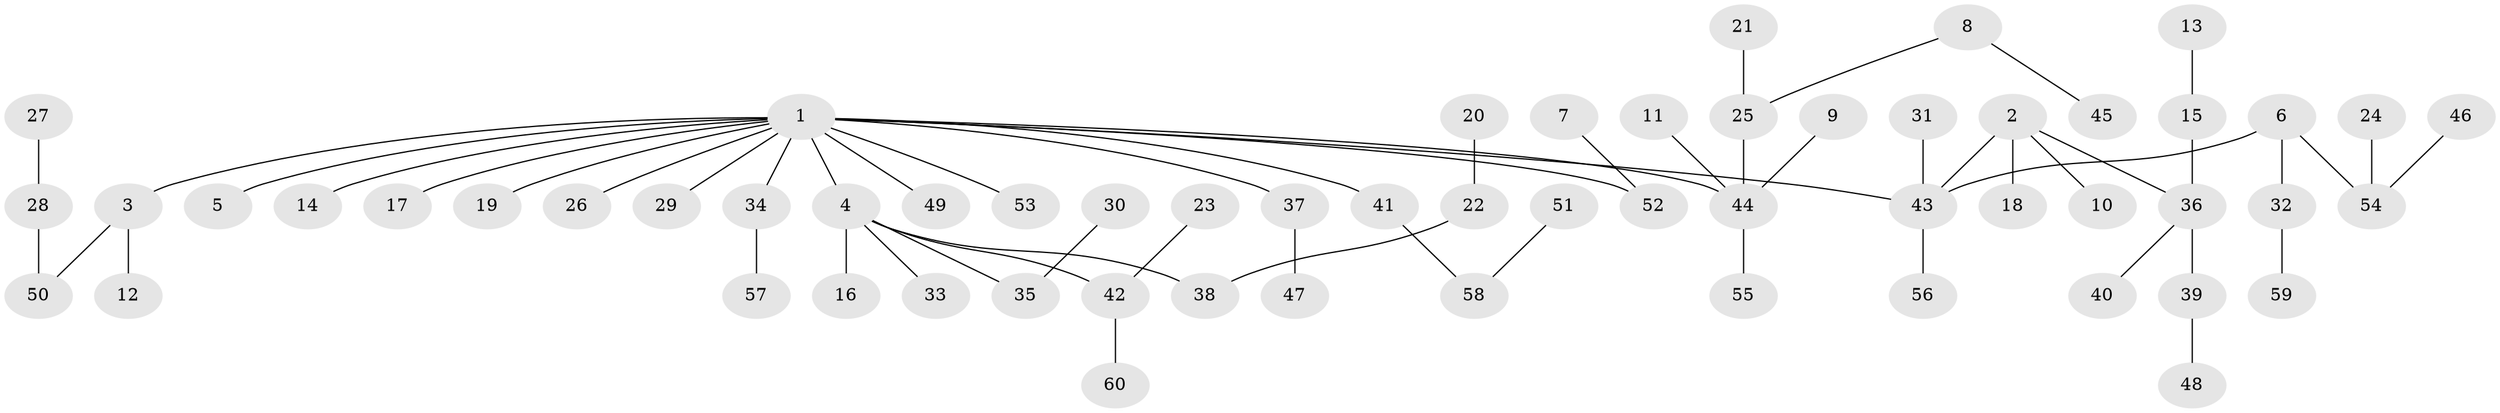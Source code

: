 // original degree distribution, {7: 0.008403361344537815, 8: 0.008403361344537815, 5: 0.03361344537815126, 6: 0.008403361344537815, 3: 0.16806722689075632, 4: 0.05042016806722689, 2: 0.21008403361344538, 1: 0.5126050420168067}
// Generated by graph-tools (version 1.1) at 2025/26/03/09/25 03:26:31]
// undirected, 60 vertices, 59 edges
graph export_dot {
graph [start="1"]
  node [color=gray90,style=filled];
  1;
  2;
  3;
  4;
  5;
  6;
  7;
  8;
  9;
  10;
  11;
  12;
  13;
  14;
  15;
  16;
  17;
  18;
  19;
  20;
  21;
  22;
  23;
  24;
  25;
  26;
  27;
  28;
  29;
  30;
  31;
  32;
  33;
  34;
  35;
  36;
  37;
  38;
  39;
  40;
  41;
  42;
  43;
  44;
  45;
  46;
  47;
  48;
  49;
  50;
  51;
  52;
  53;
  54;
  55;
  56;
  57;
  58;
  59;
  60;
  1 -- 3 [weight=1.0];
  1 -- 4 [weight=1.0];
  1 -- 5 [weight=1.0];
  1 -- 14 [weight=1.0];
  1 -- 17 [weight=1.0];
  1 -- 19 [weight=1.0];
  1 -- 26 [weight=1.0];
  1 -- 29 [weight=1.0];
  1 -- 34 [weight=1.0];
  1 -- 37 [weight=1.0];
  1 -- 41 [weight=1.0];
  1 -- 43 [weight=1.0];
  1 -- 44 [weight=1.0];
  1 -- 49 [weight=1.0];
  1 -- 52 [weight=1.0];
  1 -- 53 [weight=1.0];
  2 -- 10 [weight=1.0];
  2 -- 18 [weight=1.0];
  2 -- 36 [weight=1.0];
  2 -- 43 [weight=1.0];
  3 -- 12 [weight=1.0];
  3 -- 50 [weight=1.0];
  4 -- 16 [weight=1.0];
  4 -- 33 [weight=1.0];
  4 -- 35 [weight=1.0];
  4 -- 38 [weight=1.0];
  4 -- 42 [weight=1.0];
  6 -- 32 [weight=1.0];
  6 -- 43 [weight=1.0];
  6 -- 54 [weight=1.0];
  7 -- 52 [weight=1.0];
  8 -- 25 [weight=1.0];
  8 -- 45 [weight=1.0];
  9 -- 44 [weight=1.0];
  11 -- 44 [weight=1.0];
  13 -- 15 [weight=1.0];
  15 -- 36 [weight=1.0];
  20 -- 22 [weight=1.0];
  21 -- 25 [weight=1.0];
  22 -- 38 [weight=1.0];
  23 -- 42 [weight=1.0];
  24 -- 54 [weight=1.0];
  25 -- 44 [weight=1.0];
  27 -- 28 [weight=1.0];
  28 -- 50 [weight=1.0];
  30 -- 35 [weight=1.0];
  31 -- 43 [weight=1.0];
  32 -- 59 [weight=1.0];
  34 -- 57 [weight=1.0];
  36 -- 39 [weight=1.0];
  36 -- 40 [weight=1.0];
  37 -- 47 [weight=1.0];
  39 -- 48 [weight=1.0];
  41 -- 58 [weight=1.0];
  42 -- 60 [weight=1.0];
  43 -- 56 [weight=1.0];
  44 -- 55 [weight=1.0];
  46 -- 54 [weight=1.0];
  51 -- 58 [weight=1.0];
}
